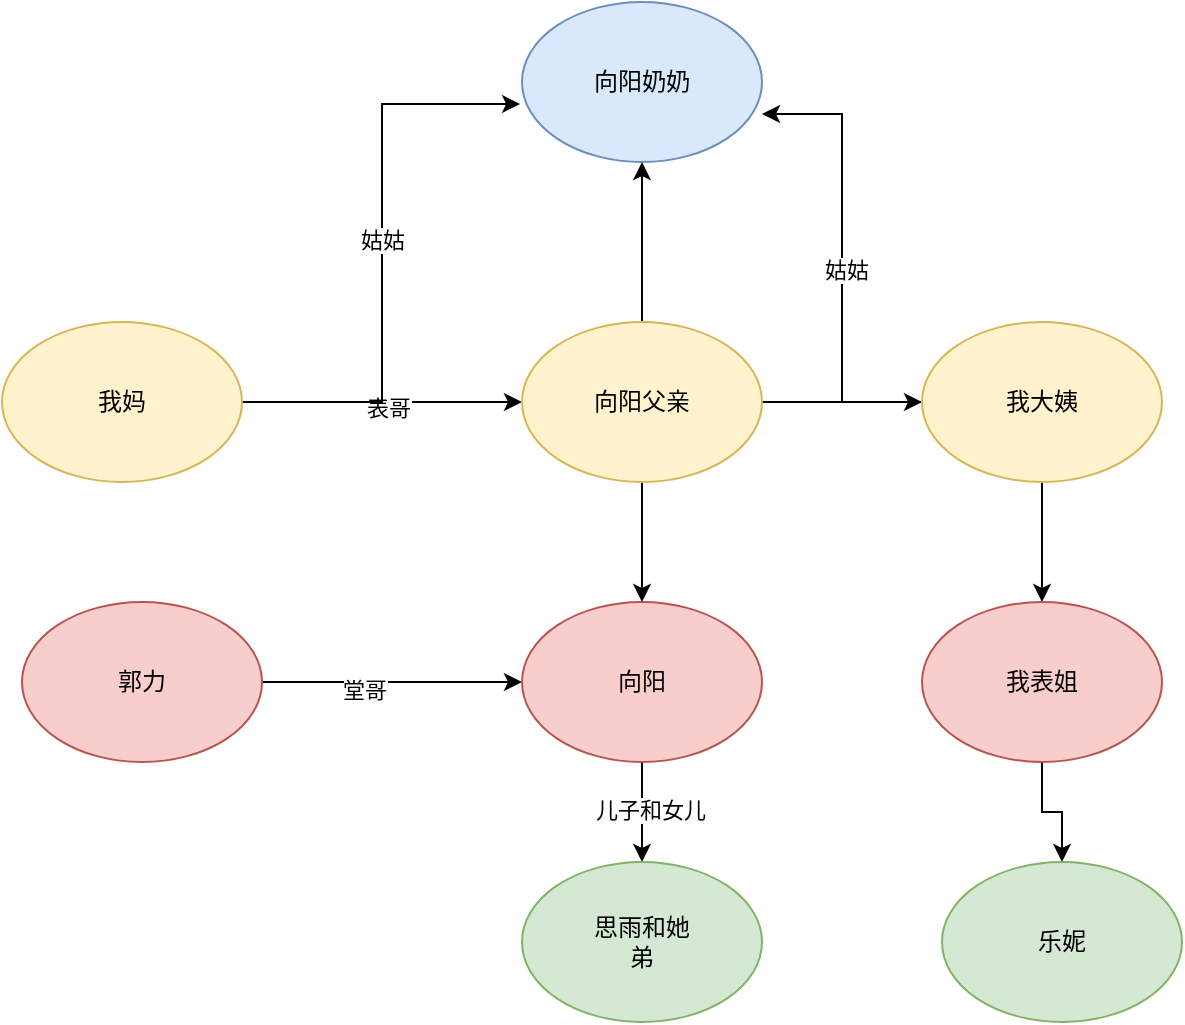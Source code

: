 <mxfile version="14.8.1" type="github">
  <diagram id="kFYnImU_61pwE3nKOwQQ" name="Page-1">
    <mxGraphModel dx="946" dy="557" grid="1" gridSize="10" guides="1" tooltips="1" connect="1" arrows="1" fold="1" page="1" pageScale="1" pageWidth="827" pageHeight="1169" math="0" shadow="0">
      <root>
        <mxCell id="0" />
        <mxCell id="1" parent="0" />
        <mxCell id="8MOW-syFpqiqDsgKMTjz-3" value="" style="edgeStyle=orthogonalEdgeStyle;rounded=0;orthogonalLoop=1;jettySize=auto;html=1;" edge="1" parent="1" source="8MOW-syFpqiqDsgKMTjz-1" target="8MOW-syFpqiqDsgKMTjz-2">
          <mxGeometry relative="1" as="geometry" />
        </mxCell>
        <mxCell id="8MOW-syFpqiqDsgKMTjz-12" value="堂哥" style="edgeLabel;html=1;align=center;verticalAlign=middle;resizable=0;points=[];" vertex="1" connectable="0" parent="8MOW-syFpqiqDsgKMTjz-3">
          <mxGeometry x="-0.215" y="-4" relative="1" as="geometry">
            <mxPoint as="offset" />
          </mxGeometry>
        </mxCell>
        <mxCell id="8MOW-syFpqiqDsgKMTjz-1" value="郭力" style="ellipse;whiteSpace=wrap;html=1;fillColor=#f8cecc;strokeColor=#b85450;" vertex="1" parent="1">
          <mxGeometry x="90" y="400" width="120" height="80" as="geometry" />
        </mxCell>
        <mxCell id="8MOW-syFpqiqDsgKMTjz-5" value="" style="edgeStyle=orthogonalEdgeStyle;rounded=0;orthogonalLoop=1;jettySize=auto;html=1;" edge="1" parent="1" source="8MOW-syFpqiqDsgKMTjz-2" target="8MOW-syFpqiqDsgKMTjz-4">
          <mxGeometry relative="1" as="geometry" />
        </mxCell>
        <mxCell id="8MOW-syFpqiqDsgKMTjz-7" value="儿子和女儿" style="edgeLabel;html=1;align=center;verticalAlign=middle;resizable=0;points=[];" vertex="1" connectable="0" parent="8MOW-syFpqiqDsgKMTjz-5">
          <mxGeometry x="-0.05" y="4" relative="1" as="geometry">
            <mxPoint as="offset" />
          </mxGeometry>
        </mxCell>
        <mxCell id="8MOW-syFpqiqDsgKMTjz-2" value="向阳" style="ellipse;whiteSpace=wrap;html=1;fillColor=#f8cecc;strokeColor=#b85450;" vertex="1" parent="1">
          <mxGeometry x="340" y="400" width="120" height="80" as="geometry" />
        </mxCell>
        <mxCell id="8MOW-syFpqiqDsgKMTjz-4" value="思雨和她&lt;br&gt;弟" style="ellipse;whiteSpace=wrap;html=1;fillColor=#d5e8d4;strokeColor=#82b366;" vertex="1" parent="1">
          <mxGeometry x="340" y="530" width="120" height="80" as="geometry" />
        </mxCell>
        <mxCell id="8MOW-syFpqiqDsgKMTjz-10" value="" style="edgeStyle=orthogonalEdgeStyle;rounded=0;orthogonalLoop=1;jettySize=auto;html=1;" edge="1" parent="1" source="8MOW-syFpqiqDsgKMTjz-8" target="8MOW-syFpqiqDsgKMTjz-9">
          <mxGeometry relative="1" as="geometry" />
        </mxCell>
        <mxCell id="8MOW-syFpqiqDsgKMTjz-13" value="表哥" style="edgeLabel;html=1;align=center;verticalAlign=middle;resizable=0;points=[];" vertex="1" connectable="0" parent="8MOW-syFpqiqDsgKMTjz-10">
          <mxGeometry x="0.046" y="-3" relative="1" as="geometry">
            <mxPoint as="offset" />
          </mxGeometry>
        </mxCell>
        <mxCell id="8MOW-syFpqiqDsgKMTjz-17" style="edgeStyle=orthogonalEdgeStyle;rounded=0;orthogonalLoop=1;jettySize=auto;html=1;entryX=-0.008;entryY=0.638;entryDx=0;entryDy=0;entryPerimeter=0;" edge="1" parent="1" source="8MOW-syFpqiqDsgKMTjz-8" target="8MOW-syFpqiqDsgKMTjz-14">
          <mxGeometry relative="1" as="geometry" />
        </mxCell>
        <mxCell id="8MOW-syFpqiqDsgKMTjz-18" value="姑姑" style="edgeLabel;html=1;align=center;verticalAlign=middle;resizable=0;points=[];" vertex="1" connectable="0" parent="8MOW-syFpqiqDsgKMTjz-17">
          <mxGeometry x="0.05" relative="1" as="geometry">
            <mxPoint as="offset" />
          </mxGeometry>
        </mxCell>
        <mxCell id="8MOW-syFpqiqDsgKMTjz-8" value="我妈" style="ellipse;whiteSpace=wrap;html=1;fillColor=#fff2cc;strokeColor=#d6b656;" vertex="1" parent="1">
          <mxGeometry x="80" y="260" width="120" height="80" as="geometry" />
        </mxCell>
        <mxCell id="8MOW-syFpqiqDsgKMTjz-11" value="" style="edgeStyle=orthogonalEdgeStyle;rounded=0;orthogonalLoop=1;jettySize=auto;html=1;" edge="1" parent="1" source="8MOW-syFpqiqDsgKMTjz-9" target="8MOW-syFpqiqDsgKMTjz-2">
          <mxGeometry relative="1" as="geometry" />
        </mxCell>
        <mxCell id="8MOW-syFpqiqDsgKMTjz-15" value="" style="edgeStyle=orthogonalEdgeStyle;rounded=0;orthogonalLoop=1;jettySize=auto;html=1;" edge="1" parent="1" source="8MOW-syFpqiqDsgKMTjz-9" target="8MOW-syFpqiqDsgKMTjz-14">
          <mxGeometry relative="1" as="geometry" />
        </mxCell>
        <mxCell id="8MOW-syFpqiqDsgKMTjz-20" value="" style="edgeStyle=orthogonalEdgeStyle;rounded=0;orthogonalLoop=1;jettySize=auto;html=1;" edge="1" parent="1" source="8MOW-syFpqiqDsgKMTjz-9" target="8MOW-syFpqiqDsgKMTjz-19">
          <mxGeometry relative="1" as="geometry" />
        </mxCell>
        <mxCell id="8MOW-syFpqiqDsgKMTjz-9" value="向阳父亲" style="ellipse;whiteSpace=wrap;html=1;fillColor=#fff2cc;strokeColor=#d6b656;" vertex="1" parent="1">
          <mxGeometry x="340" y="260" width="120" height="80" as="geometry" />
        </mxCell>
        <mxCell id="8MOW-syFpqiqDsgKMTjz-14" value="向阳奶奶" style="ellipse;whiteSpace=wrap;html=1;fillColor=#dae8fc;strokeColor=#6c8ebf;" vertex="1" parent="1">
          <mxGeometry x="340" y="100" width="120" height="80" as="geometry" />
        </mxCell>
        <mxCell id="8MOW-syFpqiqDsgKMTjz-21" style="edgeStyle=orthogonalEdgeStyle;rounded=0;orthogonalLoop=1;jettySize=auto;html=1;entryX=1;entryY=0.7;entryDx=0;entryDy=0;entryPerimeter=0;" edge="1" parent="1" source="8MOW-syFpqiqDsgKMTjz-19" target="8MOW-syFpqiqDsgKMTjz-14">
          <mxGeometry relative="1" as="geometry" />
        </mxCell>
        <mxCell id="8MOW-syFpqiqDsgKMTjz-22" value="姑姑" style="edgeLabel;html=1;align=center;verticalAlign=middle;resizable=0;points=[];" vertex="1" connectable="0" parent="8MOW-syFpqiqDsgKMTjz-21">
          <mxGeometry x="-0.054" y="-2" relative="1" as="geometry">
            <mxPoint as="offset" />
          </mxGeometry>
        </mxCell>
        <mxCell id="8MOW-syFpqiqDsgKMTjz-24" value="" style="edgeStyle=orthogonalEdgeStyle;rounded=0;orthogonalLoop=1;jettySize=auto;html=1;" edge="1" parent="1" source="8MOW-syFpqiqDsgKMTjz-19" target="8MOW-syFpqiqDsgKMTjz-23">
          <mxGeometry relative="1" as="geometry" />
        </mxCell>
        <mxCell id="8MOW-syFpqiqDsgKMTjz-19" value="我大姨" style="ellipse;whiteSpace=wrap;html=1;fillColor=#fff2cc;strokeColor=#d6b656;" vertex="1" parent="1">
          <mxGeometry x="540" y="260" width="120" height="80" as="geometry" />
        </mxCell>
        <mxCell id="8MOW-syFpqiqDsgKMTjz-26" value="" style="edgeStyle=orthogonalEdgeStyle;rounded=0;orthogonalLoop=1;jettySize=auto;html=1;" edge="1" parent="1" source="8MOW-syFpqiqDsgKMTjz-23" target="8MOW-syFpqiqDsgKMTjz-25">
          <mxGeometry relative="1" as="geometry" />
        </mxCell>
        <mxCell id="8MOW-syFpqiqDsgKMTjz-23" value="我表姐" style="ellipse;whiteSpace=wrap;html=1;fillColor=#f8cecc;strokeColor=#b85450;" vertex="1" parent="1">
          <mxGeometry x="540" y="400" width="120" height="80" as="geometry" />
        </mxCell>
        <mxCell id="8MOW-syFpqiqDsgKMTjz-25" value="乐妮" style="ellipse;whiteSpace=wrap;html=1;fillColor=#d5e8d4;strokeColor=#82b366;" vertex="1" parent="1">
          <mxGeometry x="550" y="530" width="120" height="80" as="geometry" />
        </mxCell>
      </root>
    </mxGraphModel>
  </diagram>
</mxfile>
